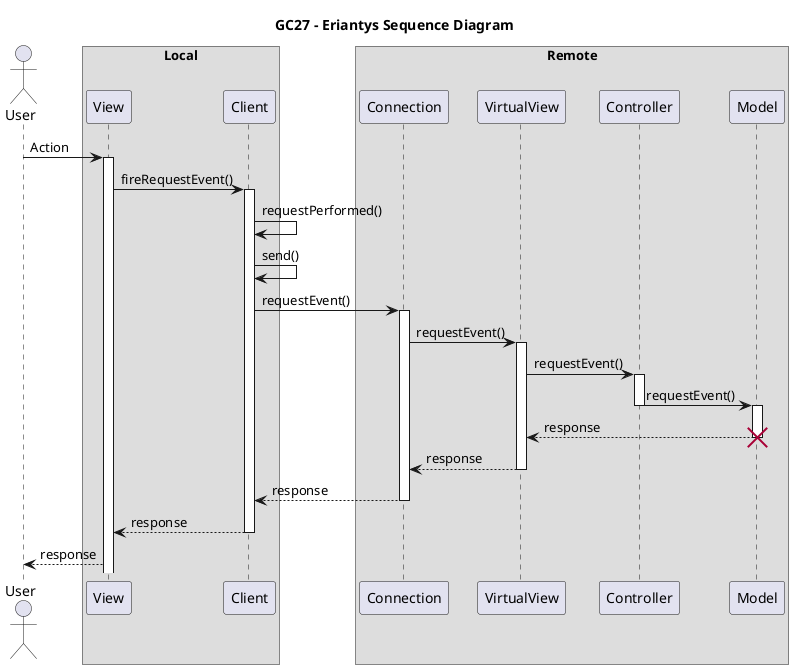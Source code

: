 @startuml
title GC27 - Eriantys Sequence Diagram

actor User

box "Local"
participant View
participant Client
end box
box "Remote"
participant Connection
participant VirtualView
participant Controller
participant Model
end box

User -> View: Action
activate View

View -> Client: fireRequestEvent()
activate Client
Client -> Client: requestPerformed()
Client -> Client: send()

Client -> Connection: requestEvent()
activate Connection

Connection -> VirtualView: requestEvent()
activate VirtualView

VirtualView -> Controller: requestEvent()
activate Controller

Controller -> Model: requestEvent()
deactivate Controller
activate Model

Model --> VirtualView: response
destroy Model

VirtualView --> Connection: response
deactivate VirtualView

Connection --> Client: response
deactivate Connection

Client --> View: response
deactivate Client

View --> User: response
@enduml